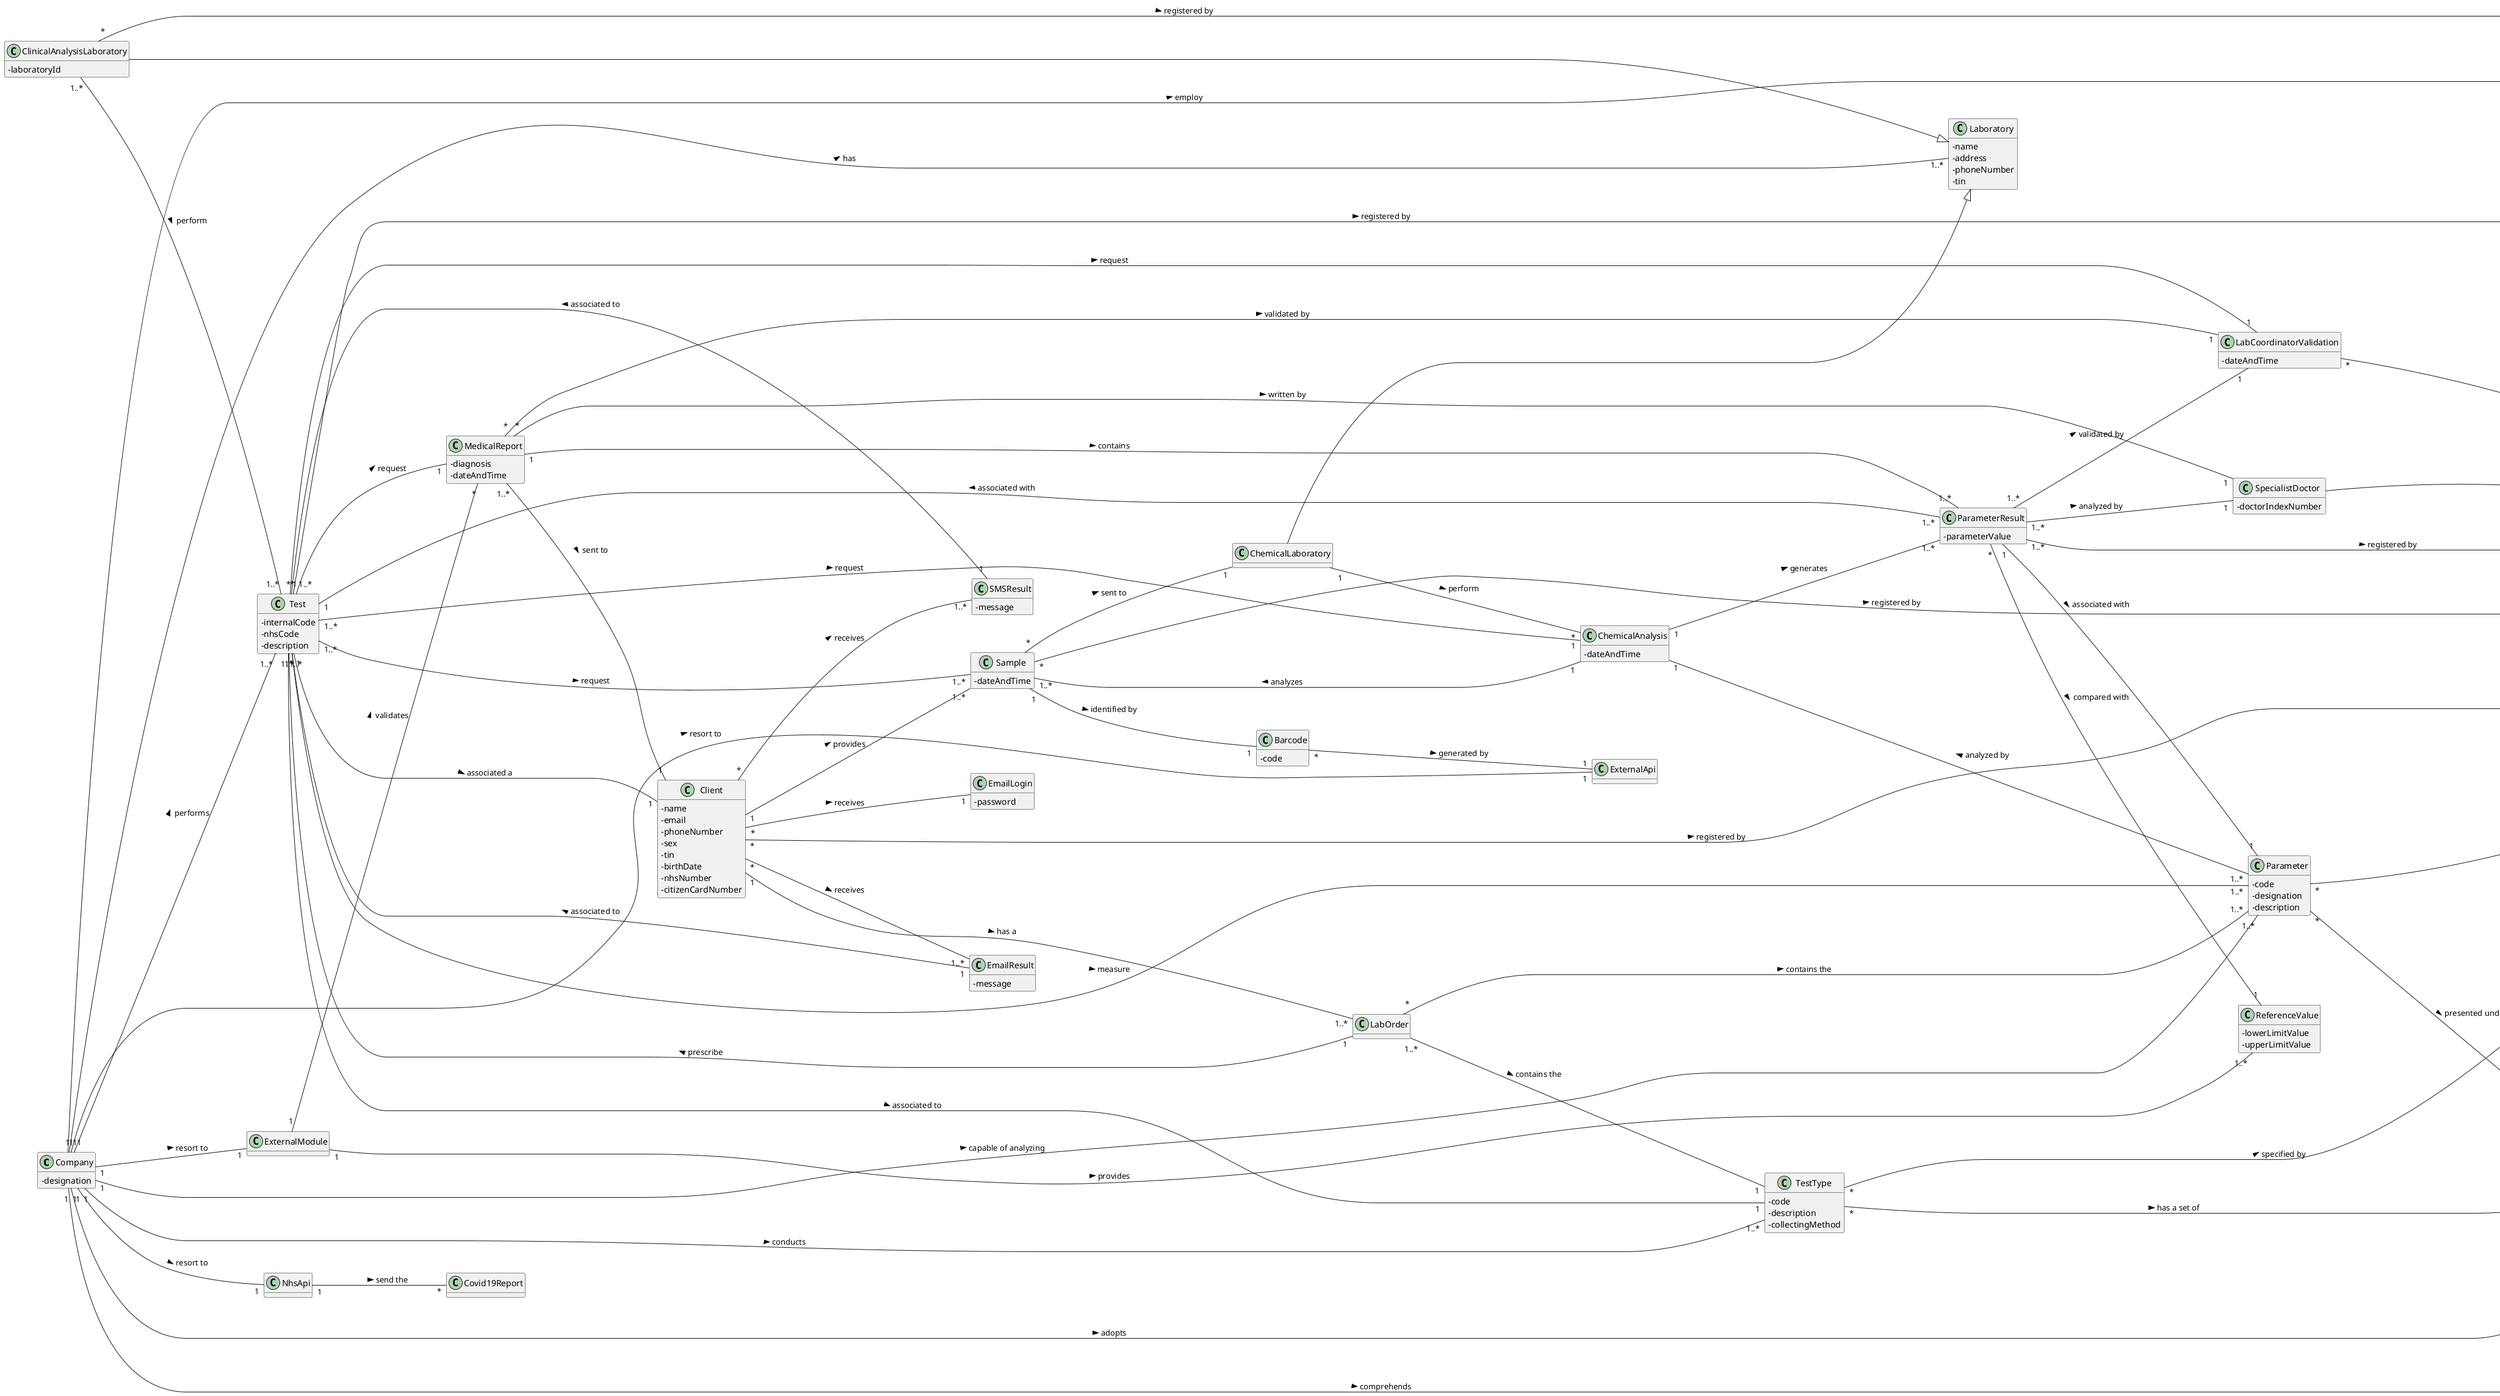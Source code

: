 @startuml
'https://plantuml.com/class-diagram
hide methods
left to right direction
skinparam classAttributeIconSize 0

class Company{
-designation
}

class Laboratory{
-name
-address
-phoneNumber
-tin
}

class ClinicalAnalysisLaboratory{
-laboratoryId
}

class ChemicalLaboratory{
}


class Employee{
-name
-address
-phoneNumber
-email
-employeeId
-organizationRole
-socCode
}


class Client{
 - name
 - email
 - phoneNumber
 - sex
 - tin
 - birthDate
 - nhsNumber
 - citizenCardNumber
}

class Test{
-internalCode
-nhsCode
-description
}

class Sample{
-dateAndTime
}

class LabCoordinatorValidation {
-dateAndTime
}

class TestType{
-code
-description
-collectingMethod
}

class Parameter{
-code
-designation
-description
}

class ParameterResult{
-parameterValue
}

class ParameterCategory{
-name
-code
}

class ChemicalAnalysis{
-dateAndTime
}

class LabOrder{
}

class Barcode{
-code
}

class ExternalApi{
}

class SpecialistDoctor{
-doctorIndexNumber
}

class MedicalReport{
-diagnosis
-dateAndTime
}

class ExternalModule{

}

class ReferenceValue{
-lowerLimitValue
-upperLimitValue
}

class NhsApi{
}

class Covid19Report{
}

class EmailResult{
-message
}

class SMSResult{
-message
}

class EmailLogin {
-password
}


class OrganizationRole{
}

Company "1"---------------"1..*" Laboratory : has >
Company "1"---"1..*" Employee : employ >
Company "1"---"1..*" OrganizationRole : comprehends >
Company "1"---"1..*" Parameter : capable of analyzing >
Company "1"---"1..*" ParameterCategory : adopts >
Company "1"---"1..*" Test : performs >
Company "1"--------------"1..*" TestType : conducts >
Company "1"---"1" ExternalApi : resort to >
Company "1"---"1" ExternalModule : resort to >
Company "1"---"1" NhsApi : resort to >

Employee "*"---"1" OrganizationRole : play >

ClinicalAnalysisLaboratory ---|> Laboratory
ClinicalAnalysisLaboratory "1..*"---"1..*" Test : perform >
ClinicalAnalysisLaboratory "*"---"1" Employee : registered by >

ChemicalLaboratory ---|> Laboratory
ChemicalLaboratory "1"---"*" ChemicalAnalysis : perform >

Test "*"---"1" Employee : registered by >
Test "1..*"---"1" Client : associated a >
Test "1..*"---"1..*" Sample : request  >
Test "*"---"1..*" Parameter : measure >
Test "1..*"---"1" TestType : associated to >
Test "1..*" ---"1" ChemicalAnalysis : request >
Test "1..*" ---"1" MedicalReport : request >
Test "*" --- "1" LabCoordinatorValidation : request >

LabCoordinatorValidation "*"--"1" Employee : made by >

Parameter "*"---"1" ParameterCategory : presented under >
Parameter "1..*" ---"1" ChemicalAnalysis : analyzed by >
Parameter "*" --- "1" Employee : specified by >

ParameterCategory "*"--"1" Employee : specified by >

TestType "*"---"1..*" ParameterCategory : has a set of >
TestType "*"---"1" Employee : specified by >

ParameterResult "1..*" --- "1" Test : associated with >
ParameterResult "1" --- "1" Parameter : associated with >
ParameterResult "1..*"---"1" LabCoordinatorValidation : validated by >
ParameterResult "1..*"---"1" Employee: registered by >
ParameterResult "*"---"1" ReferenceValue : compared with >
ParameterResult "1..*"---"1" SpecialistDoctor : analyzed by >

Sample "*"---"1" ChemicalLaboratory : sent to >
Sample "1"---"1" Barcode : identified by >
Sample "*"---"1" Employee : registered by >

Barcode "*"---"1" ExternalApi : generated by >

Client "1"---"1..*" LabOrder : has a >
Client "1"---"1..*" Sample : provides >
Client "*"---"1..*" SMSResult : receives >
Client "*"---"1..*" EmailResult : receives >
Client "*"---"1" EmailLogin : receives >
Client "*"---"1" Employee : registered by >

LabOrder "1"---------"1" Test : prescribe >
LabOrder "1..*"---"1" TestType : contains the >
LabOrder "*"---"1..*" Parameter : contains the >

ChemicalAnalysis "1" --- "1..*" Sample : analyzes >
ChemicalAnalysis "1"---"1..*" ParameterResult: generates >

SpecialistDoctor ---|> Employee

MedicalReport "1..*"---"1" Client : sent to >
MedicalReport "1"---"1..*" ParameterResult : contains >
MedicalReport "*"---"1" LabCoordinatorValidation : validated by >
MedicalReport "*"---"1" SpecialistDoctor : written by >

ExternalModule "1"---"*" MedicalReport : validates >
ExternalModule "1"---"1..*" ReferenceValue : provides >

NhsApi "1"---"*" Covid19Report : send the >

EmailResult "1"---"1" Test : associated to >

SMSResult "1"---"1" Test : associated to >

@enduml